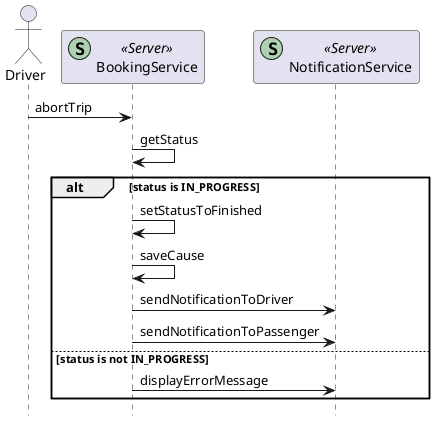 @startuml

hide footbox

actor Driver
participant "BookingService" as BookingService  << (S,#ADD1B2) Server >>
participant "NotificationService" as NotificationService  << (S,#ADD1B2) Server >>

Driver -> BookingService : abortTrip

BookingService -> BookingService : getStatus

alt status is IN_PROGRESS

    BookingService -> BookingService : setStatusToFinished

    BookingService -> BookingService : saveCause

    BookingService -> NotificationService : sendNotificationToDriver

    BookingService -> NotificationService : sendNotificationToPassenger

else status is not IN_PROGRESS

    BookingService -> NotificationService : displayErrorMessage

end

@enduml